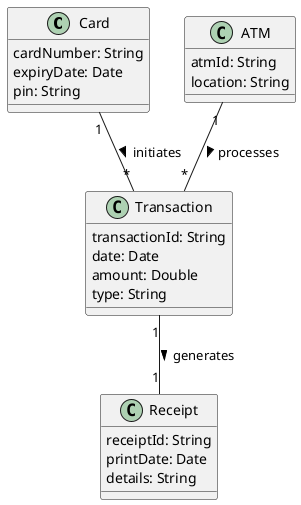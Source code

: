 @startuml
' Domain Model Diagram for ATM System

class Card {
  cardNumber: String
  expiryDate: Date
  pin: String
}

class ATM {
  atmId: String
  location: String
}

class Transaction {
  transactionId: String
  date: Date
  amount: Double
  type: String
}

class Receipt {
  receiptId: String
  printDate: Date
  details: String
}

Card "1" -- "*" Transaction : initiates >
ATM "1" -- "*" Transaction : processes >
Transaction "1" -- "1" Receipt : generates >

@enduml
